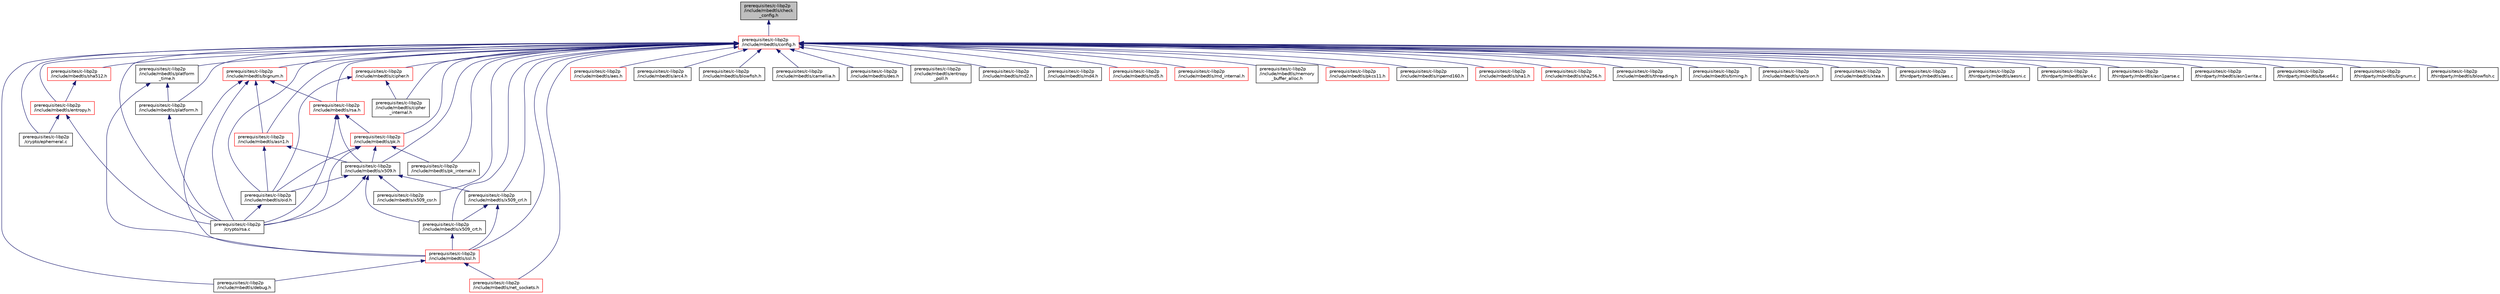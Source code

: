 digraph "prerequisites/c-libp2p/include/mbedtls/check_config.h"
{
  edge [fontname="Helvetica",fontsize="10",labelfontname="Helvetica",labelfontsize="10"];
  node [fontname="Helvetica",fontsize="10",shape=record];
  Node2 [label="prerequisites/c-libp2p\l/include/mbedtls/check\l_config.h",height=0.2,width=0.4,color="black", fillcolor="grey75", style="filled", fontcolor="black"];
  Node2 -> Node3 [dir="back",color="midnightblue",fontsize="10",style="solid",fontname="Helvetica"];
  Node3 [label="prerequisites/c-libp2p\l/include/mbedtls/config.h",height=0.2,width=0.4,color="red", fillcolor="white", style="filled",URL="$c-libp2p_2include_2mbedtls_2config_8h_source.html"];
  Node3 -> Node4 [dir="back",color="midnightblue",fontsize="10",style="solid",fontname="Helvetica"];
  Node4 [label="prerequisites/c-libp2p\l/crypto/ephemeral.c",height=0.2,width=0.4,color="black", fillcolor="white", style="filled",URL="$ephemeral_8c_source.html"];
  Node3 -> Node5 [dir="back",color="midnightblue",fontsize="10",style="solid",fontname="Helvetica"];
  Node5 [label="prerequisites/c-libp2p\l/crypto/rsa.c",height=0.2,width=0.4,color="black", fillcolor="white", style="filled",URL="$crypto_2rsa_8c_source.html"];
  Node3 -> Node6 [dir="back",color="midnightblue",fontsize="10",style="solid",fontname="Helvetica"];
  Node6 [label="prerequisites/c-libp2p\l/include/mbedtls/aes.h",height=0.2,width=0.4,color="red", fillcolor="white", style="filled",URL="$c-libp2p_2include_2mbedtls_2aes_8h_source.html"];
  Node3 -> Node15 [dir="back",color="midnightblue",fontsize="10",style="solid",fontname="Helvetica"];
  Node15 [label="prerequisites/c-libp2p\l/include/mbedtls/arc4.h",height=0.2,width=0.4,color="black", fillcolor="white", style="filled",URL="$arc4_8h.html",tooltip="The ARCFOUR stream cipher. "];
  Node3 -> Node16 [dir="back",color="midnightblue",fontsize="10",style="solid",fontname="Helvetica"];
  Node16 [label="prerequisites/c-libp2p\l/include/mbedtls/asn1.h",height=0.2,width=0.4,color="red", fillcolor="white", style="filled",URL="$asn1_8h.html",tooltip="Generic ASN.1 parsing. "];
  Node16 -> Node18 [dir="back",color="midnightblue",fontsize="10",style="solid",fontname="Helvetica"];
  Node18 [label="prerequisites/c-libp2p\l/include/mbedtls/x509.h",height=0.2,width=0.4,color="black", fillcolor="white", style="filled",URL="$mbedtls_2x509_8h_source.html"];
  Node18 -> Node5 [dir="back",color="midnightblue",fontsize="10",style="solid",fontname="Helvetica"];
  Node18 -> Node19 [dir="back",color="midnightblue",fontsize="10",style="solid",fontname="Helvetica"];
  Node19 [label="prerequisites/c-libp2p\l/include/mbedtls/x509_crt.h",height=0.2,width=0.4,color="black", fillcolor="white", style="filled",URL="$x509__crt_8h.html",tooltip="X.509 certificate parsing and writing. "];
  Node19 -> Node20 [dir="back",color="midnightblue",fontsize="10",style="solid",fontname="Helvetica"];
  Node20 [label="prerequisites/c-libp2p\l/include/mbedtls/ssl.h",height=0.2,width=0.4,color="red", fillcolor="white", style="filled",URL="$ssl_8h.html",tooltip="SSL/TLS functions. "];
  Node20 -> Node21 [dir="back",color="midnightblue",fontsize="10",style="solid",fontname="Helvetica"];
  Node21 [label="prerequisites/c-libp2p\l/include/mbedtls/debug.h",height=0.2,width=0.4,color="black", fillcolor="white", style="filled",URL="$debug_8h.html",tooltip="Functions for controlling and providing debug output from the library. "];
  Node20 -> Node22 [dir="back",color="midnightblue",fontsize="10",style="solid",fontname="Helvetica"];
  Node22 [label="prerequisites/c-libp2p\l/include/mbedtls/net_sockets.h",height=0.2,width=0.4,color="red", fillcolor="white", style="filled",URL="$net__sockets_8h.html",tooltip="Network communication functions. "];
  Node18 -> Node28 [dir="back",color="midnightblue",fontsize="10",style="solid",fontname="Helvetica"];
  Node28 [label="prerequisites/c-libp2p\l/include/mbedtls/x509_crl.h",height=0.2,width=0.4,color="black", fillcolor="white", style="filled",URL="$c-libp2p_2include_2mbedtls_2x509__crl_8h_source.html"];
  Node28 -> Node19 [dir="back",color="midnightblue",fontsize="10",style="solid",fontname="Helvetica"];
  Node28 -> Node20 [dir="back",color="midnightblue",fontsize="10",style="solid",fontname="Helvetica"];
  Node18 -> Node29 [dir="back",color="midnightblue",fontsize="10",style="solid",fontname="Helvetica"];
  Node29 [label="prerequisites/c-libp2p\l/include/mbedtls/oid.h",height=0.2,width=0.4,color="black", fillcolor="white", style="filled",URL="$oid_8h.html",tooltip="Object Identifier (OID) database. "];
  Node29 -> Node5 [dir="back",color="midnightblue",fontsize="10",style="solid",fontname="Helvetica"];
  Node18 -> Node30 [dir="back",color="midnightblue",fontsize="10",style="solid",fontname="Helvetica"];
  Node30 [label="prerequisites/c-libp2p\l/include/mbedtls/x509_csr.h",height=0.2,width=0.4,color="black", fillcolor="white", style="filled",URL="$x509__csr_8h.html",tooltip="X.509 certificate signing request parsing and writing. "];
  Node16 -> Node29 [dir="back",color="midnightblue",fontsize="10",style="solid",fontname="Helvetica"];
  Node3 -> Node33 [dir="back",color="midnightblue",fontsize="10",style="solid",fontname="Helvetica"];
  Node33 [label="prerequisites/c-libp2p\l/include/mbedtls/bignum.h",height=0.2,width=0.4,color="red", fillcolor="white", style="filled",URL="$bignum_8h.html",tooltip="Multi-precision integer library. "];
  Node33 -> Node5 [dir="back",color="midnightblue",fontsize="10",style="solid",fontname="Helvetica"];
  Node33 -> Node16 [dir="back",color="midnightblue",fontsize="10",style="solid",fontname="Helvetica"];
  Node33 -> Node20 [dir="back",color="midnightblue",fontsize="10",style="solid",fontname="Helvetica"];
  Node33 -> Node46 [dir="back",color="midnightblue",fontsize="10",style="solid",fontname="Helvetica"];
  Node46 [label="prerequisites/c-libp2p\l/include/mbedtls/rsa.h",height=0.2,width=0.4,color="red", fillcolor="white", style="filled",URL="$c-libp2p_2include_2mbedtls_2rsa_8h_source.html"];
  Node46 -> Node5 [dir="back",color="midnightblue",fontsize="10",style="solid",fontname="Helvetica"];
  Node46 -> Node36 [dir="back",color="midnightblue",fontsize="10",style="solid",fontname="Helvetica"];
  Node36 [label="prerequisites/c-libp2p\l/include/mbedtls/pk.h",height=0.2,width=0.4,color="red", fillcolor="white", style="filled",URL="$pk_8h.html",tooltip="Public Key abstraction layer. "];
  Node36 -> Node5 [dir="back",color="midnightblue",fontsize="10",style="solid",fontname="Helvetica"];
  Node36 -> Node18 [dir="back",color="midnightblue",fontsize="10",style="solid",fontname="Helvetica"];
  Node36 -> Node29 [dir="back",color="midnightblue",fontsize="10",style="solid",fontname="Helvetica"];
  Node36 -> Node38 [dir="back",color="midnightblue",fontsize="10",style="solid",fontname="Helvetica"];
  Node38 [label="prerequisites/c-libp2p\l/include/mbedtls/pk_internal.h",height=0.2,width=0.4,color="black", fillcolor="white", style="filled",URL="$pk__internal_8h_source.html"];
  Node46 -> Node18 [dir="back",color="midnightblue",fontsize="10",style="solid",fontname="Helvetica"];
  Node3 -> Node49 [dir="back",color="midnightblue",fontsize="10",style="solid",fontname="Helvetica"];
  Node49 [label="prerequisites/c-libp2p\l/include/mbedtls/blowfish.h",height=0.2,width=0.4,color="black", fillcolor="white", style="filled",URL="$c-libp2p_2include_2mbedtls_2blowfish_8h_source.html"];
  Node3 -> Node50 [dir="back",color="midnightblue",fontsize="10",style="solid",fontname="Helvetica"];
  Node50 [label="prerequisites/c-libp2p\l/include/mbedtls/camellia.h",height=0.2,width=0.4,color="black", fillcolor="white", style="filled",URL="$c-libp2p_2include_2mbedtls_2camellia_8h_source.html"];
  Node3 -> Node51 [dir="back",color="midnightblue",fontsize="10",style="solid",fontname="Helvetica"];
  Node51 [label="prerequisites/c-libp2p\l/include/mbedtls/cipher.h",height=0.2,width=0.4,color="red", fillcolor="white", style="filled",URL="$cipher_8h.html",tooltip="Generic cipher wrapper. "];
  Node51 -> Node53 [dir="back",color="midnightblue",fontsize="10",style="solid",fontname="Helvetica"];
  Node53 [label="prerequisites/c-libp2p\l/include/mbedtls/cipher\l_internal.h",height=0.2,width=0.4,color="black", fillcolor="white", style="filled",URL="$cipher__internal_8h.html",tooltip="Cipher wrappers. "];
  Node51 -> Node29 [dir="back",color="midnightblue",fontsize="10",style="solid",fontname="Helvetica"];
  Node3 -> Node53 [dir="back",color="midnightblue",fontsize="10",style="solid",fontname="Helvetica"];
  Node3 -> Node21 [dir="back",color="midnightblue",fontsize="10",style="solid",fontname="Helvetica"];
  Node3 -> Node20 [dir="back",color="midnightblue",fontsize="10",style="solid",fontname="Helvetica"];
  Node3 -> Node36 [dir="back",color="midnightblue",fontsize="10",style="solid",fontname="Helvetica"];
  Node3 -> Node46 [dir="back",color="midnightblue",fontsize="10",style="solid",fontname="Helvetica"];
  Node3 -> Node19 [dir="back",color="midnightblue",fontsize="10",style="solid",fontname="Helvetica"];
  Node3 -> Node18 [dir="back",color="midnightblue",fontsize="10",style="solid",fontname="Helvetica"];
  Node3 -> Node28 [dir="back",color="midnightblue",fontsize="10",style="solid",fontname="Helvetica"];
  Node3 -> Node56 [dir="back",color="midnightblue",fontsize="10",style="solid",fontname="Helvetica"];
  Node56 [label="prerequisites/c-libp2p\l/include/mbedtls/des.h",height=0.2,width=0.4,color="black", fillcolor="white", style="filled",URL="$c-libp2p_2include_2mbedtls_2des_8h_source.html"];
  Node3 -> Node57 [dir="back",color="midnightblue",fontsize="10",style="solid",fontname="Helvetica"];
  Node57 [label="prerequisites/c-libp2p\l/include/mbedtls/entropy.h",height=0.2,width=0.4,color="red", fillcolor="white", style="filled",URL="$entropy_8h.html",tooltip="Entropy accumulator implementation. "];
  Node57 -> Node4 [dir="back",color="midnightblue",fontsize="10",style="solid",fontname="Helvetica"];
  Node57 -> Node5 [dir="back",color="midnightblue",fontsize="10",style="solid",fontname="Helvetica"];
  Node3 -> Node58 [dir="back",color="midnightblue",fontsize="10",style="solid",fontname="Helvetica"];
  Node58 [label="prerequisites/c-libp2p\l/include/mbedtls/sha512.h",height=0.2,width=0.4,color="red", fillcolor="white", style="filled",URL="$mbedtls_2sha512_8h_source.html"];
  Node58 -> Node57 [dir="back",color="midnightblue",fontsize="10",style="solid",fontname="Helvetica"];
  Node3 -> Node60 [dir="back",color="midnightblue",fontsize="10",style="solid",fontname="Helvetica"];
  Node60 [label="prerequisites/c-libp2p\l/include/mbedtls/entropy\l_poll.h",height=0.2,width=0.4,color="black", fillcolor="white", style="filled",URL="$entropy__poll_8h.html",tooltip="Platform-specific and custom entropy polling functions. "];
  Node3 -> Node61 [dir="back",color="midnightblue",fontsize="10",style="solid",fontname="Helvetica"];
  Node61 [label="prerequisites/c-libp2p\l/include/mbedtls/md2.h",height=0.2,width=0.4,color="black", fillcolor="white", style="filled",URL="$md2_8h.html",tooltip="MD2 message digest algorithm (hash function) "];
  Node3 -> Node62 [dir="back",color="midnightblue",fontsize="10",style="solid",fontname="Helvetica"];
  Node62 [label="prerequisites/c-libp2p\l/include/mbedtls/md4.h",height=0.2,width=0.4,color="black", fillcolor="white", style="filled",URL="$c-libp2p_2include_2mbedtls_2md4_8h_source.html"];
  Node3 -> Node63 [dir="back",color="midnightblue",fontsize="10",style="solid",fontname="Helvetica"];
  Node63 [label="prerequisites/c-libp2p\l/include/mbedtls/md5.h",height=0.2,width=0.4,color="red", fillcolor="white", style="filled",URL="$c-libp2p_2include_2mbedtls_2md5_8h_source.html"];
  Node3 -> Node64 [dir="back",color="midnightblue",fontsize="10",style="solid",fontname="Helvetica"];
  Node64 [label="prerequisites/c-libp2p\l/include/mbedtls/md_internal.h",height=0.2,width=0.4,color="red", fillcolor="white", style="filled",URL="$md__internal_8h.html",tooltip="Message digest wrappers. "];
  Node3 -> Node65 [dir="back",color="midnightblue",fontsize="10",style="solid",fontname="Helvetica"];
  Node65 [label="prerequisites/c-libp2p\l/include/mbedtls/memory\l_buffer_alloc.h",height=0.2,width=0.4,color="black", fillcolor="white", style="filled",URL="$memory__buffer__alloc_8h.html",tooltip="Buffer-based memory allocator. "];
  Node3 -> Node22 [dir="back",color="midnightblue",fontsize="10",style="solid",fontname="Helvetica"];
  Node3 -> Node29 [dir="back",color="midnightblue",fontsize="10",style="solid",fontname="Helvetica"];
  Node3 -> Node38 [dir="back",color="midnightblue",fontsize="10",style="solid",fontname="Helvetica"];
  Node3 -> Node66 [dir="back",color="midnightblue",fontsize="10",style="solid",fontname="Helvetica"];
  Node66 [label="prerequisites/c-libp2p\l/include/mbedtls/pkcs11.h",height=0.2,width=0.4,color="red", fillcolor="white", style="filled",URL="$c-libp2p_2include_2mbedtls_2pkcs11_8h_source.html"];
  Node3 -> Node68 [dir="back",color="midnightblue",fontsize="10",style="solid",fontname="Helvetica"];
  Node68 [label="prerequisites/c-libp2p\l/include/mbedtls/platform.h",height=0.2,width=0.4,color="black", fillcolor="white", style="filled",URL="$platform_8h.html",tooltip="mbed TLS Platform abstraction layer "];
  Node68 -> Node5 [dir="back",color="midnightblue",fontsize="10",style="solid",fontname="Helvetica"];
  Node3 -> Node69 [dir="back",color="midnightblue",fontsize="10",style="solid",fontname="Helvetica"];
  Node69 [label="prerequisites/c-libp2p\l/include/mbedtls/platform\l_time.h",height=0.2,width=0.4,color="black", fillcolor="white", style="filled",URL="$platform__time_8h.html",tooltip="mbed TLS Platform time abstraction "];
  Node69 -> Node20 [dir="back",color="midnightblue",fontsize="10",style="solid",fontname="Helvetica"];
  Node69 -> Node68 [dir="back",color="midnightblue",fontsize="10",style="solid",fontname="Helvetica"];
  Node3 -> Node70 [dir="back",color="midnightblue",fontsize="10",style="solid",fontname="Helvetica"];
  Node70 [label="prerequisites/c-libp2p\l/include/mbedtls/ripemd160.h",height=0.2,width=0.4,color="black", fillcolor="white", style="filled",URL="$ripemd160_8h.html",tooltip="RIPE MD-160 message digest. "];
  Node3 -> Node71 [dir="back",color="midnightblue",fontsize="10",style="solid",fontname="Helvetica"];
  Node71 [label="prerequisites/c-libp2p\l/include/mbedtls/sha1.h",height=0.2,width=0.4,color="red", fillcolor="white", style="filled",URL="$mbedtls_2sha1_8h_source.html"];
  Node3 -> Node72 [dir="back",color="midnightblue",fontsize="10",style="solid",fontname="Helvetica"];
  Node72 [label="prerequisites/c-libp2p\l/include/mbedtls/sha256.h",height=0.2,width=0.4,color="red", fillcolor="white", style="filled",URL="$mbedtls_2sha256_8h_source.html"];
  Node3 -> Node89 [dir="back",color="midnightblue",fontsize="10",style="solid",fontname="Helvetica"];
  Node89 [label="prerequisites/c-libp2p\l/include/mbedtls/threading.h",height=0.2,width=0.4,color="black", fillcolor="white", style="filled",URL="$threading_8h.html",tooltip="Threading abstraction layer. "];
  Node3 -> Node90 [dir="back",color="midnightblue",fontsize="10",style="solid",fontname="Helvetica"];
  Node90 [label="prerequisites/c-libp2p\l/include/mbedtls/timing.h",height=0.2,width=0.4,color="black", fillcolor="white", style="filled",URL="$timing_8h.html",tooltip="Portable interface to the CPU cycle counter. "];
  Node3 -> Node91 [dir="back",color="midnightblue",fontsize="10",style="solid",fontname="Helvetica"];
  Node91 [label="prerequisites/c-libp2p\l/include/mbedtls/version.h",height=0.2,width=0.4,color="black", fillcolor="white", style="filled",URL="$c-libp2p_2include_2mbedtls_2version_8h_source.html"];
  Node3 -> Node30 [dir="back",color="midnightblue",fontsize="10",style="solid",fontname="Helvetica"];
  Node3 -> Node92 [dir="back",color="midnightblue",fontsize="10",style="solid",fontname="Helvetica"];
  Node92 [label="prerequisites/c-libp2p\l/include/mbedtls/xtea.h",height=0.2,width=0.4,color="black", fillcolor="white", style="filled",URL="$c-libp2p_2include_2mbedtls_2xtea_8h_source.html"];
  Node3 -> Node93 [dir="back",color="midnightblue",fontsize="10",style="solid",fontname="Helvetica"];
  Node93 [label="prerequisites/c-libp2p\l/thirdparty/mbedtls/aes.c",height=0.2,width=0.4,color="black", fillcolor="white", style="filled",URL="$thirdparty_2mbedtls_2aes_8c_source.html"];
  Node3 -> Node94 [dir="back",color="midnightblue",fontsize="10",style="solid",fontname="Helvetica"];
  Node94 [label="prerequisites/c-libp2p\l/thirdparty/mbedtls/aesni.c",height=0.2,width=0.4,color="black", fillcolor="white", style="filled",URL="$aesni_8c_source.html"];
  Node3 -> Node95 [dir="back",color="midnightblue",fontsize="10",style="solid",fontname="Helvetica"];
  Node95 [label="prerequisites/c-libp2p\l/thirdparty/mbedtls/arc4.c",height=0.2,width=0.4,color="black", fillcolor="white", style="filled",URL="$arc4_8c_source.html"];
  Node3 -> Node96 [dir="back",color="midnightblue",fontsize="10",style="solid",fontname="Helvetica"];
  Node96 [label="prerequisites/c-libp2p\l/thirdparty/mbedtls/asn1parse.c",height=0.2,width=0.4,color="black", fillcolor="white", style="filled",URL="$asn1parse_8c_source.html"];
  Node3 -> Node97 [dir="back",color="midnightblue",fontsize="10",style="solid",fontname="Helvetica"];
  Node97 [label="prerequisites/c-libp2p\l/thirdparty/mbedtls/asn1write.c",height=0.2,width=0.4,color="black", fillcolor="white", style="filled",URL="$asn1write_8c_source.html"];
  Node3 -> Node98 [dir="back",color="midnightblue",fontsize="10",style="solid",fontname="Helvetica"];
  Node98 [label="prerequisites/c-libp2p\l/thirdparty/mbedtls/base64.c",height=0.2,width=0.4,color="black", fillcolor="white", style="filled",URL="$thirdparty_2mbedtls_2base64_8c_source.html"];
  Node3 -> Node99 [dir="back",color="midnightblue",fontsize="10",style="solid",fontname="Helvetica"];
  Node99 [label="prerequisites/c-libp2p\l/thirdparty/mbedtls/bignum.c",height=0.2,width=0.4,color="black", fillcolor="white", style="filled",URL="$bignum_8c_source.html"];
  Node3 -> Node100 [dir="back",color="midnightblue",fontsize="10",style="solid",fontname="Helvetica"];
  Node100 [label="prerequisites/c-libp2p\l/thirdparty/mbedtls/blowfish.c",height=0.2,width=0.4,color="black", fillcolor="white", style="filled",URL="$blowfish_8c_source.html"];
}
